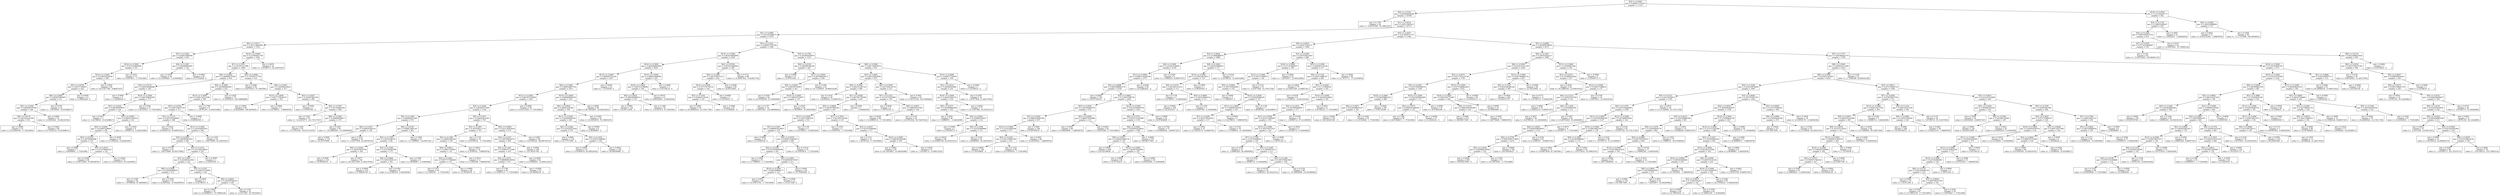 digraph Tree {
0 [label="X[2] <= 0.5000\ngini = 0.499971733023\nsamples = 17331", shape="box"] ;
1 [label="X[9] <= 0.5105\ngini = 0.495846508366\nsamples = 16769", shape="box"] ;
0 -> 1 ;
2 [label="gini = 0.1756\nsamples = 56\nvalue = [  8.20747099  76.19663187]", shape="box"] ;
1 -> 2 ;
3 [label="X[1] <= 0.8319\ngini = 0.49512365223\nsamples = 16713", shape="box"] ;
1 -> 3 ;
4 [label="X[1] <= 0.4690\ngini = 0.451601488572\nsamples = 5072", shape="box"] ;
3 -> 4 ;
5 [label="X[0] <= 0.0271\ngini = 0.305116895895\nsamples = 1532", shape="box"] ;
4 -> 5 ;
6 [label="X[7] <= 0.5292\ngini = 0.442831096388\nsamples = 439", shape="box"] ;
5 -> 6 ;
7 [label="X[14] <= 0.5000\ngini = 0.475162849599\nsamples = 321", shape="box"] ;
6 -> 7 ;
8 [label="X[10] <= 0.5000\ngini = 0.476919239228\nsamples = 308", shape="box"] ;
7 -> 8 ;
9 [label="X[5] <= 0.6728\ngini = 0.49157784007\nsamples = 224", shape="box"] ;
8 -> 9 ;
10 [label="X[6] <= 0.5000\ngini = 0.495837085407\nsamples = 211", shape="box"] ;
9 -> 10 ;
11 [label="X[5] <= 0.4506\ngini = 0.490490379345\nsamples = 186", shape="box"] ;
10 -> 11 ;
12 [label="X[0] <= 0.0178\ngini = 0.461432221029\nsamples = 141", shape="box"] ;
11 -> 12 ;
13 [label="gini = 0.4993\nsamples = 53\nvalue = [ 16.41494199  17.72014695]", shape="box"] ;
12 -> 13 ;
14 [label="gini = 0.3644\nsamples = 88\nvalue = [ 33.74182519  10.63208817]", shape="box"] ;
12 -> 14 ;
15 [label="gini = 0.4800\nsamples = 45\nvalue = [ 12.9951624   19.49216164]", shape="box"] ;
11 -> 15 ;
16 [label="gini = 0.4797\nsamples = 25\nvalue = [  7.06754447  10.63208817]", shape="box"] ;
10 -> 16 ;
17 [label="gini = 0.0000\nsamples = 13\nvalue = [ 5.69963263  0.        ]", shape="box"] ;
9 -> 17 ;
18 [label="gini = 0.3634\nsamples = 84\nvalue = [ 28.27017786   8.86007347]", shape="box"] ;
8 -> 18 ;
19 [label="gini = 0.4031\nsamples = 13\nvalue = [ 4.55970611  1.77201469]", shape="box"] ;
7 -> 19 ;
20 [label="X[4] <= 0.5397\ngini = 0.200489083445\nsamples = 118", shape="box"] ;
6 -> 20 ;
21 [label="gini = 0.2435\nsamples = 94\nvalue = [ 32.14592805   5.31604408]", shape="box"] ;
20 -> 21 ;
22 [label="gini = -0.0000\nsamples = 24\nvalue = [ 9.57538282  0.        ]", shape="box"] ;
20 -> 22 ;
23 [label="X[14] <= 0.5000\ngini = 0.215993837705\nsamples = 1093", shape="box"] ;
5 -> 23 ;
24 [label="X[7] <= 0.3761\ngini = 0.219167511586\nsamples = 1069", shape="box"] ;
23 -> 24 ;
25 [label="X[0] <= 0.0402\ngini = 0.249868572303\nsamples = 634", shape="box"] ;
24 -> 25 ;
26 [label="X[3] <= 0.0179\ngini = 0.409259288088\nsamples = 182", shape="box"] ;
25 -> 26 ;
27 [label="gini = 0.0000\nsamples = 5\nvalue = [ 1.82388244  0.        ]", shape="box"] ;
26 -> 27 ;
28 [label="X[10] <= 0.5000\ngini = 0.402708834395\nsamples = 177", shape="box"] ;
26 -> 28 ;
29 [label="X[3] <= 0.0182\ngini = 0.380388979927\nsamples = 140", shape="box"] ;
28 -> 29 ;
30 [label="gini = 0.0411\nsamples = 5\nvalue = [  0.22798531  10.63208817]", shape="box"] ;
29 -> 30 ;
31 [label="X[5] <= 0.6605\ngini = 0.398521955422\nsamples = 135", shape="box"] ;
29 -> 31 ;
32 [label="X[0] <= 0.0381\ngini = 0.414987229904\nsamples = 126", shape="box"] ;
31 -> 32 ;
33 [label="X[3] <= 0.0193\ngini = 0.38793642888\nsamples = 110", shape="box"] ;
32 -> 33 ;
34 [label="gini = 0.4683\nsamples = 7\nvalue = [ 2.96380897  1.77201469]", shape="box"] ;
33 -> 34 ;
35 [label="X[5] <= 0.2531\ngini = 0.371679824532\nsamples = 103", shape="box"] ;
33 -> 35 ;
36 [label="gini = 0.2949\nsamples = 48\nvalue = [ 10.48732405  47.84439676]", shape="box"] ;
35 -> 36 ;
37 [label="gini = 0.4443\nsamples = 55\nvalue = [ 15.04703015  30.12424981]", shape="box"] ;
35 -> 37 ;
38 [label="gini = 0.4638\nsamples = 16\nvalue = [ 6.15560324  3.54402939]", shape="box"] ;
32 -> 38 ;
39 [label="gini = 0.2020\nsamples = 9\nvalue = [  1.59589714  12.40410286]", shape="box"] ;
31 -> 39 ;
40 [label="gini = 0.4784\nsamples = 37\nvalue = [ 11.62725057  17.72014695]", shape="box"] ;
28 -> 40 ;
41 [label="X[6] <= 0.5000\ngini = 0.199386946566\nsamples = 452", shape="box"] ;
25 -> 41 ;
42 [label="X[13] <= 0.5000\ngini = 0.206114513186\nsamples = 380", shape="box"] ;
41 -> 42 ;
43 [label="X[5] <= 0.8704\ngini = 0.206734877216\nsamples = 371", shape="box"] ;
42 -> 43 ;
44 [label="X[1] <= 0.2151\ngini = 0.205163349894\nsamples = 368", shape="box"] ;
43 -> 44 ;
45 [label="gini = 0.2524\nsamples = 78\nvalue = [ 16.64292729  95.68879351]", shape="box"] ;
44 -> 45 ;
46 [label="X[11] <= 0.5000\ngini = 0.193436583035\nsamples = 290", shape="box"] ;
44 -> 46 ;
47 [label="X[3] <= 0.0490\ngini = 0.198366291652\nsamples = 265", shape="box"] ;
46 -> 47 ;
48 [label="gini = 0.0720\nsamples = 43\nvalue = [  3.64776489  93.91677882]", shape="box"] ;
47 -> 48 ;
49 [label="X[3] <= 0.1472\ngini = 0.231189128825\nsamples = 222", shape="box"] ;
47 -> 49 ;
50 [label="X[7] <= 0.2007\ngini = 0.229445321981\nsamples = 221", shape="box"] ;
49 -> 50 ;
51 [label="X[8] <= 0.5000\ngini = 0.220458366955\nsamples = 112", shape="box"] ;
50 -> 51 ;
52 [label="gini = 0.1399\nsamples = 58\nvalue = [  7.97948569  97.46080821]", shape="box"] ;
51 -> 52 ;
53 [label="gini = 0.3359\nsamples = 54\nvalue = [ 12.9951624   47.84439676]", shape="box"] ;
51 -> 53 ;
54 [label="X[3] <= 0.1307\ngini = 0.238270716806\nsamples = 109", shape="box"] ;
50 -> 54 ;
55 [label="gini = 0.0000\nsamples = 1\nvalue = [ 0.22798531  0.        ]", shape="box"] ;
54 -> 55 ;
56 [label="X[0] <= 0.0822\ngini = 0.236558756233\nsamples = 108", shape="box"] ;
54 -> 56 ;
57 [label="gini = 0.3054\nsamples = 76\nvalue = [ 18.46680973  79.74066126]", shape="box"] ;
56 -> 57 ;
58 [label="gini = 0.1191\nsamples = 32\nvalue = [  4.3317208   63.79252901]", shape="box"] ;
56 -> 58 ;
59 [label="gini = -0.0000\nsamples = 1\nvalue = [ 0.45597061  0.        ]", shape="box"] ;
49 -> 59 ;
60 [label="gini = 0.1455\nsamples = 25\nvalue = [  3.64776489  42.52835267]", shape="box"] ;
46 -> 60 ;
61 [label="gini = -0.0000\nsamples = 3\nvalue = [ 0.68395592  0.        ]", shape="box"] ;
43 -> 61 ;
62 [label="gini = 0.1789\nsamples = 9\nvalue = [  1.36791183  12.40410286]", shape="box"] ;
42 -> 62 ;
63 [label="gini = 0.1628\nsamples = 72\nvalue = [  10.25933874  104.54886698]", shape="box"] ;
41 -> 63 ;
64 [label="X[4] <= 0.2469\ngini = 0.179558177756\nsamples = 435", shape="box"] ;
24 -> 64 ;
65 [label="gini = 0.2986\nsamples = 64\nvalue = [ 15.04703015  67.3365584 ]", shape="box"] ;
64 -> 65 ;
66 [label="X[4] <= 0.4561\ngini = 0.162609218022\nsamples = 371", shape="box"] ;
64 -> 66 ;
67 [label="X[13] <= 0.5000\ngini = 0.0977778038147\nsamples = 102", shape="box"] ;
66 -> 67 ;
68 [label="gini = 0.0991\nsamples = 99\nvalue = [  10.94329466  198.4656458 ]", shape="box"] ;
67 -> 68 ;
69 [label="gini = 0.0604\nsamples = 3\nvalue = [ 0.22798531  7.08805878]", shape="box"] ;
67 -> 69 ;
70 [label="X[5] <= 0.0247\ngini = 0.192647062739\nsamples = 269", shape="box"] ;
66 -> 70 ;
71 [label="gini = 0.0000\nsamples = 1\nvalue = [ 0.45597061  0.        ]", shape="box"] ;
70 -> 71 ;
72 [label="X[4] <= 0.5397\ngini = 0.191184465265\nsamples = 268", shape="box"] ;
70 -> 72 ;
73 [label="gini = 0.1561\nsamples = 93\nvalue = [  13.22314771  141.76117557]", shape="box"] ;
72 -> 73 ;
74 [label="X[8] <= 0.5000\ngini = 0.209699258677\nsamples = 175", shape="box"] ;
72 -> 74 ;
75 [label="gini = 0.1830\nsamples = 93\nvalue = [  15.27501546  134.67311679]", shape="box"] ;
74 -> 75 ;
76 [label="gini = 0.2387\nsamples = 82\nvalue = [  18.23882443  113.40894046]", shape="box"] ;
74 -> 76 ;
77 [label="gini = 0.0878\nsamples = 24\nvalue = [  2.05186775  42.52835267]", shape="box"] ;
23 -> 77 ;
78 [label="X[3] <= 0.1621\ngini = 0.498027195784\nsamples = 3540", shape="box"] ;
4 -> 78 ;
79 [label="X[12] <= 0.5000\ngini = 0.493433694998\nsamples = 2328", shape="box"] ;
78 -> 79 ;
80 [label="X[14] <= 0.5000\ngini = 0.492494693908\nsamples = 2020", shape="box"] ;
79 -> 80 ;
81 [label="X[13] <= 0.5000\ngini = 0.489020721182\nsamples = 1837", shape="box"] ;
80 -> 81 ;
82 [label="X[8] <= 0.5000\ngini = 0.489919667724\nsamples = 1815", shape="box"] ;
81 -> 82 ;
83 [label="X[11] <= 0.5000\ngini = 0.484767570948\nsamples = 1382", shape="box"] ;
82 -> 83 ;
84 [label="X[5] <= 0.2160\ngini = 0.48246577409\nsamples = 1342", shape="box"] ;
83 -> 84 ;
85 [label="X[5] <= 0.1296\ngini = 0.499895971995\nsamples = 579", shape="box"] ;
84 -> 85 ;
86 [label="X[0] <= 0.1027\ngini = 0.449635382351\nsamples = 136", shape="box"] ;
85 -> 86 ;
87 [label="gini = 0.0000\nsamples = 116\nvalue = [ 41.03735496   0.        ]", shape="box"] ;
86 -> 87 ;
88 [label="gini = 0.2251\nsamples = 20\nvalue = [  3.41977958  23.03619103]", shape="box"] ;
86 -> 88 ;
89 [label="X[0] <= 0.0743\ngini = 0.498672891167\nsamples = 443", shape="box"] ;
85 -> 89 ;
90 [label="X[5] <= 0.1790\ngini = 0.30355186791\nsamples = 356", shape="box"] ;
89 -> 90 ;
91 [label="X[0] <= 0.0320\ngini = 0.362470635794\nsamples = 184", shape="box"] ;
90 -> 91 ;
92 [label="gini = 0.0000\nsamples = 104\nvalue = [ 38.98548721   0.        ]", shape="box"] ;
91 -> 92 ;
93 [label="gini = 0.4877\nsamples = 80\nvalue = [ 29.18211908  21.26417634]", shape="box"] ;
91 -> 93 ;
94 [label="X[3] <= 0.1598\ngini = 0.215796383095\nsamples = 172", shape="box"] ;
90 -> 94 ;
95 [label="X[0] <= 0.0668\ngini = 0.105031835143\nsamples = 163", shape="box"] ;
94 -> 95 ;
96 [label="gini = -0.0000\nsamples = 155\nvalue = [ 57.90826756   0.        ]", shape="box"] ;
95 -> 96 ;
97 [label="gini = 0.4764\nsamples = 8\nvalue = [ 2.27985305  3.54402939]", shape="box"] ;
95 -> 97 ;
98 [label="gini = 0.4596\nsamples = 9\nvalue = [ 2.96380897  5.31604408]", shape="box"] ;
94 -> 98 ;
99 [label="gini = 0.1893\nsamples = 87\nvalue = [  15.73098607  132.9011021 ]", shape="box"] ;
89 -> 99 ;
100 [label="X[5] <= 0.2531\ngini = 0.436441812363\nsamples = 763", shape="box"] ;
84 -> 100 ;
101 [label="X[5] <= 0.2407\ngini = 0.347834411774\nsamples = 191", shape="box"] ;
100 -> 101 ;
102 [label="X[3] <= 0.1598\ngini = 0.38862584336\nsamples = 139", shape="box"] ;
101 -> 102 ;
103 [label="X[0] <= 0.0813\ngini = 0.29847742699\nsamples = 121", shape="box"] ;
102 -> 103 ;
104 [label="X[5] <= 0.2284\ngini = 0.0873717048649\nsamples = 110", shape="box"] ;
103 -> 104 ;
105 [label="gini = 0.1411\nsamples = 64\nvalue = [ 21.4306187    1.77201469]", shape="box"] ;
104 -> 105 ;
106 [label="gini = -0.0000\nsamples = 46\nvalue = [ 15.50300076   0.        ]", shape="box"] ;
104 -> 106 ;
107 [label="gini = 0.4019\nsamples = 11\nvalue = [ 2.73582366  7.08805878]", shape="box"] ;
103 -> 107 ;
108 [label="gini = 0.4812\nsamples = 18\nvalue = [ 4.78769141  7.08805878]", shape="box"] ;
102 -> 108 ;
109 [label="gini = 0.1720\nsamples = 52\nvalue = [ 16.8709126    1.77201469]", shape="box"] ;
101 -> 109 ;
110 [label="X[0] <= 0.0894\ngini = 0.453118410019\nsamples = 572", shape="box"] ;
100 -> 110 ;
111 [label="X[3] <= 0.1437\ngini = 0.160760832071\nsamples = 492", shape="box"] ;
110 -> 111 ;
112 [label="X[3] <= 0.1407\ngini = 0.358812773598\nsamples = 163", shape="box"] ;
111 -> 112 ;
113 [label="X[5] <= 0.3272\ngini = 0.0888666338564\nsamples = 101", shape="box"] ;
112 -> 113 ;
114 [label="gini = 0.1799\nsamples = 48\nvalue = [ 15.95897137   1.77201469]", shape="box"] ;
113 -> 114 ;
115 [label="gini = -0.0000\nsamples = 53\nvalue = [ 20.29069218   0.        ]", shape="box"] ;
113 -> 115 ;
116 [label="gini = 0.4885\nsamples = 62\nvalue = [ 21.65860401  15.94813225]", shape="box"] ;
112 -> 116 ;
117 [label="gini = -0.0000\nsamples = 329\nvalue = [ 125.39191794    0.        ]", shape="box"] ;
111 -> 117 ;
118 [label="gini = 0.2687\nsamples = 80\nvalue = [ 16.8709126   88.60073473]", shape="box"] ;
110 -> 118 ;
119 [label="gini = 0.4906\nsamples = 40\nvalue = [ 13.45113302  17.72014695]", shape="box"] ;
83 -> 119 ;
120 [label="X[10] <= 0.5000\ngini = 0.498908906185\nsamples = 433", shape="box"] ;
82 -> 120 ;
121 [label="X[0] <= 0.0828\ngini = 0.49881224346\nsamples = 339", shape="box"] ;
120 -> 121 ;
122 [label="X[11] <= 0.5000\ngini = 0.326006040345\nsamples = 285", shape="box"] ;
121 -> 122 ;
123 [label="X[0] <= 0.0281\ngini = 0.331620537024\nsamples = 276", shape="box"] ;
122 -> 123 ;
124 [label="gini = 0.0000\nsamples = 118\nvalue = [ 43.77317863   0.        ]", shape="box"] ;
123 -> 124 ;
125 [label="X[3] <= 0.1454\ngini = 0.435673309695\nsamples = 158", shape="box"] ;
123 -> 125 ;
126 [label="gini = 0.4654\nsamples = 53\nvalue = [ 15.50300076  26.58022042]", shape="box"] ;
125 -> 126 ;
127 [label="gini = 0.0000\nsamples = 105\nvalue = [ 40.80936966   0.        ]", shape="box"] ;
125 -> 127 ;
128 [label="gini = 0.0000\nsamples = 9\nvalue = [ 2.96380897  0.        ]", shape="box"] ;
122 -> 128 ;
129 [label="gini = 0.2092\nsamples = 54\nvalue = [ 10.25933874  76.19663187]", shape="box"] ;
121 -> 129 ;
130 [label="gini = 0.4992\nsamples = 94\nvalue = [ 28.72614847  26.58022042]", shape="box"] ;
120 -> 130 ;
131 [label="gini = 0.0000\nsamples = 22\nvalue = [ 7.75150038  0.        ]", shape="box"] ;
81 -> 131 ;
132 [label="X[13] <= 0.5000\ngini = 0.496025499946\nsamples = 183", shape="box"] ;
80 -> 132 ;
133 [label="X[10] <= 0.5000\ngini = 0.495310796898\nsamples = 180", shape="box"] ;
132 -> 133 ;
134 [label="X[0] <= 0.0835\ngini = 0.488306089413\nsamples = 155", shape="box"] ;
133 -> 134 ;
135 [label="gini = 0.0000\nsamples = 120\nvalue = [ 44.45713454   0.        ]", shape="box"] ;
134 -> 135 ;
136 [label="gini = 0.1290\nsamples = 35\nvalue = [  5.01567672  67.3365584 ]", shape="box"] ;
134 -> 136 ;
137 [label="gini = 0.4075\nsamples = 25\nvalue = [ 8.89142691  3.54402939]", shape="box"] ;
133 -> 137 ;
138 [label="gini = 0.0000\nsamples = 3\nvalue = [ 0.91194122  0.        ]", shape="box"] ;
132 -> 138 ;
139 [label="X[0] <= 0.0760\ngini = 0.497935380958\nsamples = 308", shape="box"] ;
79 -> 139 ;
140 [label="X[5] <= 0.2284\ngini = 0.242152021313\nsamples = 242", shape="box"] ;
139 -> 140 ;
141 [label="X[14] <= 0.5000\ngini = 0.337574716314\nsamples = 144", shape="box"] ;
140 -> 141 ;
142 [label="X[3] <= 0.1454\ngini = 0.338424134144\nsamples = 143", shape="box"] ;
141 -> 142 ;
143 [label="gini = 0.4843\nsamples = 56\nvalue = [ 20.29069218  14.17611756]", shape="box"] ;
142 -> 143 ;
144 [label="gini = -0.0000\nsamples = 87\nvalue = [ 31.23398683   0.        ]", shape="box"] ;
142 -> 144 ;
145 [label="gini = 0.0000\nsamples = 1\nvalue = [ 0.22798531  0.        ]", shape="box"] ;
141 -> 145 ;
146 [label="gini = 0.0000\nsamples = 98\nvalue = [ 34.65376641   0.        ]", shape="box"] ;
140 -> 146 ;
147 [label="gini = 0.2712\nsamples = 66\nvalue = [ 14.36307424  74.42461718]", shape="box"] ;
139 -> 147 ;
148 [label="X[5] <= 0.1790\ngini = 0.452065829879\nsamples = 1212", shape="box"] ;
78 -> 148 ;
149 [label="X[0] <= 0.0158\ngini = 0.340096786328\nsamples = 281", shape="box"] ;
148 -> 149 ;
150 [label="gini = 0.0000\nsamples = 37\nvalue = [ 13.67911832   0.        ]", shape="box"] ;
149 -> 150 ;
151 [label="X[11] <= 0.5000\ngini = 0.297668624471\nsamples = 244", shape="box"] ;
149 -> 151 ;
152 [label="X[0] <= 0.0455\ngini = 0.28918574508\nsamples = 201", shape="box"] ;
151 -> 152 ;
153 [label="gini = 0.4356\nsamples = 94\nvalue = [ 25.07838359  53.16044084]", shape="box"] ;
152 -> 153 ;
154 [label="X[10] <= 0.5000\ngini = 0.196635733857\nsamples = 107", shape="box"] ;
152 -> 154 ;
155 [label="gini = 0.1757\nsamples = 78\nvalue = [  12.9951624   120.49699924]", shape="box"] ;
154 -> 155 ;
156 [label="gini = 0.2587\nsamples = 29\nvalue = [  6.38358855  35.44029389]", shape="box"] ;
154 -> 156 ;
157 [label="gini = 0.3382\nsamples = 43\nvalue = [ 10.71530935  38.98432328]", shape="box"] ;
151 -> 157 ;
158 [label="X[8] <= 0.5000\ngini = 0.481736955872\nsamples = 931", shape="box"] ;
148 -> 158 ;
159 [label="X[5] <= 0.3642\ngini = 0.495128014965\nsamples = 675", shape="box"] ;
158 -> 159 ;
160 [label="X[4] <= 0.0941\ngini = 0.494101285722\nsamples = 460", shape="box"] ;
159 -> 160 ;
161 [label="gini = 0.2332\nsamples = 26\nvalue = [  5.24366202  33.6682792 ]", shape="box"] ;
160 -> 161 ;
162 [label="X[1] <= 0.6582\ngini = 0.467561756396\nsamples = 434", shape="box"] ;
160 -> 162 ;
163 [label="X[0] <= 0.0698\ngini = 0.462207995582\nsamples = 433", shape="box"] ;
162 -> 163 ;
164 [label="X[13] <= 0.5000\ngini = 0.140570585552\nsamples = 314", shape="box"] ;
163 -> 164 ;
165 [label="X[7] <= 0.3051\ngini = 0.0898919236957\nsamples = 312", shape="box"] ;
164 -> 165 ;
166 [label="gini = 0.0000\nsamples = 16\nvalue = [ 6.15560324  0.        ]", shape="box"] ;
165 -> 166 ;
167 [label="X[0] <= 0.0576\ngini = 0.0948135965873\nsamples = 296", shape="box"] ;
165 -> 167 ;
168 [label="X[5] <= 0.2160\ngini = 0.0721855064386\nsamples = 261", shape="box"] ;
167 -> 168 ;
169 [label="gini = 0.1820\nsamples = 50\nvalue = [ 15.73098607   1.77201469]", shape="box"] ;
168 -> 169 ;
170 [label="X[5] <= 0.2901\ngini = 0.0449630573855\nsamples = 211", shape="box"] ;
168 -> 170 ;
171 [label="X[14] <= 0.5000\ngini = 0.082294698177\nsamples = 110", shape="box"] ;
170 -> 171 ;
172 [label="gini = 0.0915\nsamples = 98\nvalue = [ 35.10973702   1.77201469]", shape="box"] ;
171 -> 172 ;
173 [label="gini = -0.0000\nsamples = 12\nvalue = [ 4.3317208  0.       ]", shape="box"] ;
171 -> 173 ;
174 [label="gini = 0.0000\nsamples = 101\nvalue = [ 35.79369294   0.        ]", shape="box"] ;
170 -> 174 ;
175 [label="gini = 0.2512\nsamples = 35\nvalue = [ 10.25933874   1.77201469]", shape="box"] ;
167 -> 175 ;
176 [label="gini = 0.1136\nsamples = 2\nvalue = [ 0.22798531  3.54402939]", shape="box"] ;
164 -> 176 ;
177 [label="X[7] <= 0.3051\ngini = 0.431585145594\nsamples = 119", shape="box"] ;
163 -> 177 ;
178 [label="gini = 0.3255\nsamples = 2\nvalue = [ 0.45597061  1.77201469]", shape="box"] ;
177 -> 178 ;
179 [label="X[5] <= 0.2037\ngini = 0.433370368566\nsamples = 117", shape="box"] ;
177 -> 179 ;
180 [label="gini = 0.1331\nsamples = 12\nvalue = [  1.36791183  17.72014695]", shape="box"] ;
179 -> 180 ;
181 [label="X[12] <= 0.5000\ngini = 0.468540320286\nsamples = 105", shape="box"] ;
179 -> 181 ;
182 [label="gini = 0.4945\nsamples = 93\nvalue = [ 28.72614847  35.44029389]", shape="box"] ;
181 -> 182 ;
183 [label="gini = 0.2020\nsamples = 12\nvalue = [  2.05186775  15.94813225]", shape="box"] ;
181 -> 183 ;
184 [label="gini = 0.0000\nsamples = 1\nvalue = [ 0.          3.54402939]", shape="box"] ;
162 -> 184 ;
185 [label="X[5] <= 0.5000\ngini = 0.427240120735\nsamples = 215", shape="box"] ;
159 -> 185 ;
186 [label="X[7] <= 0.2332\ngini = 0.472271635805\nsamples = 150", shape="box"] ;
185 -> 186 ;
187 [label="gini = 0.0000\nsamples = 2\nvalue = [ 1.36791183  0.        ]", shape="box"] ;
186 -> 187 ;
188 [label="X[0] <= 0.0611\ngini = 0.468829575281\nsamples = 148", shape="box"] ;
186 -> 188 ;
189 [label="gini = 0.4628\nsamples = 86\nvalue = [ 31.00600153  17.72014695]", shape="box"] ;
188 -> 189 ;
190 [label="gini = 0.3132\nsamples = 62\nvalue = [ 13.67911832  56.70447023]", shape="box"] ;
188 -> 190 ;
191 [label="gini = 0.3041\nsamples = 65\nvalue = [ 13.45113302  58.47648492]", shape="box"] ;
185 -> 191 ;
192 [label="X[13] <= 0.5000\ngini = 0.429977720933\nsamples = 256", shape="box"] ;
158 -> 192 ;
193 [label="X[3] <= 0.2074\ngini = 0.42946545882\nsamples = 255", shape="box"] ;
192 -> 193 ;
194 [label="X[10] <= 0.5000\ngini = 0.44432500153\nsamples = 239", shape="box"] ;
193 -> 194 ;
195 [label="X[0] <= 0.0271\ngini = 0.419006983404\nsamples = 162", shape="box"] ;
194 -> 195 ;
196 [label="gini = 0.2844\nsamples = 46\nvalue = [ 17.0988979    3.54402939]", shape="box"] ;
195 -> 196 ;
197 [label="X[4] <= 0.0941\ngini = 0.339686156427\nsamples = 116", shape="box"] ;
195 -> 197 ;
198 [label="gini = 0.0000\nsamples = 5\nvalue = [ 2.05186775  0.        ]", shape="box"] ;
197 -> 198 ;
199 [label="X[0] <= 0.1058\ngini = 0.325543869866\nsamples = 111", shape="box"] ;
197 -> 199 ;
200 [label="gini = 0.4019\nsamples = 89\nvalue = [ 23.93845706  62.02051431]", shape="box"] ;
199 -> 200 ;
201 [label="gini = 0.1218\nsamples = 22\nvalue = [  2.96380897  42.52835267]", shape="box"] ;
199 -> 201 ;
202 [label="gini = 0.4924\nsamples = 77\nvalue = [ 22.11457462  28.35223511]", shape="box"] ;
194 -> 202 ;
203 [label="gini = 0.2387\nsamples = 16\nvalue = [  3.41977958  21.26417634]", shape="box"] ;
193 -> 203 ;
204 [label="gini = -0.0000\nsamples = 1\nvalue = [ 0.22798531  0.        ]", shape="box"] ;
192 -> 204 ;
205 [label="X[5] <= 0.2037\ngini = 0.415856727757\nsamples = 11641", shape="box"] ;
3 -> 205 ;
206 [label="X[0] <= 0.0918\ngini = 0.445672301071\nsamples = 3366", shape="box"] ;
205 -> 206 ;
207 [label="X[3] <= 0.9824\ngini = 0.131684888976\nsamples = 2880", shape="box"] ;
206 -> 207 ;
208 [label="X[6] <= 0.5000\ngini = 0.103593134985\nsamples = 2763", shape="box"] ;
207 -> 208 ;
209 [label="X[11] <= 0.5000\ngini = 0.0890170542549\nsamples = 2757", shape="box"] ;
208 -> 209 ;
210 [label="X[1] <= 0.8688\ngini = 0.0905496692174\nsamples = 2708", shape="box"] ;
209 -> 210 ;
211 [label="gini = 0.0000\nsamples = 705\nvalue = [ 259.67526279    0.        ]", shape="box"] ;
210 -> 211 ;
212 [label="X[3] <= 0.9802\ngini = 0.119915798739\nsamples = 2003", shape="box"] ;
210 -> 212 ;
213 [label="X[0] <= 0.0544\ngini = 0.250149400578\nsamples = 570", shape="box"] ;
212 -> 213 ;
214 [label="X[7] <= 0.5292\ngini = 0.0990294295799\nsamples = 457", shape="box"] ;
213 -> 214 ;
215 [label="X[12] <= 0.5000\ngini = 0.153221983508\nsamples = 271", shape="box"] ;
214 -> 215 ;
216 [label="X[0] <= 0.0320\ngini = 0.041155683782\nsamples = 225", shape="box"] ;
215 -> 216 ;
217 [label="gini = 0.0000\nsamples = 156\nvalue = [ 57.45229695   0.        ]", shape="box"] ;
216 -> 217 ;
218 [label="gini = 0.1233\nsamples = 69\nvalue = [ 25.07838359   1.77201469]", shape="box"] ;
216 -> 218 ;
219 [label="gini = 0.4401\nsamples = 46\nvalue = [ 14.59105954   7.08805878]", shape="box"] ;
215 -> 219 ;
220 [label="gini = 0.0000\nsamples = 186\nvalue = [ 63.60790019   0.        ]", shape="box"] ;
214 -> 220 ;
221 [label="X[3] <= 0.8599\ngini = 0.484675919986\nsamples = 113", shape="box"] ;
213 -> 221 ;
222 [label="gini = 0.3562\nsamples = 69\nvalue = [ 23.48248645   7.08805878]", shape="box"] ;
221 -> 222 ;
223 [label="gini = 0.4803\nsamples = 44\nvalue = [ 11.85523588  17.72014695]", shape="box"] ;
221 -> 223 ;
224 [label="X[14] <= 0.5000\ngini = 0.0533250087478\nsamples = 1433", shape="box"] ;
212 -> 224 ;
225 [label="X[0] <= 0.0753\ngini = 0.0555131427885\nsamples = 1372", shape="box"] ;
224 -> 225 ;
226 [label="X[8] <= 0.5000\ngini = 0.0228054229821\nsamples = 1300", shape="box"] ;
225 -> 226 ;
227 [label="X[0] <= 0.0517\ngini = 0.0384427684716\nsamples = 763", shape="box"] ;
226 -> 227 ;
228 [label="gini = 0.0000\nsamples = 639\nvalue = [ 225.02149638    0.        ]", shape="box"] ;
227 -> 228 ;
229 [label="X[12] <= 0.5000\ngini = 0.203937882904\nsamples = 124", shape="box"] ;
227 -> 229 ;
230 [label="gini = 0.0000\nsamples = 95\nvalue = [ 31.91794275   0.        ]", shape="box"] ;
229 -> 230 ;
231 [label="gini = 0.4683\nsamples = 29\nvalue = [ 8.89142691  5.31604408]", shape="box"] ;
229 -> 231 ;
232 [label="gini = -0.0000\nsamples = 537\nvalue = [ 189.68377405    0.        ]", shape="box"] ;
226 -> 232 ;
233 [label="gini = 0.3759\nsamples = 72\nvalue = [ 26.44629542   8.86007347]", shape="box"] ;
225 -> 233 ;
234 [label="gini = -0.0000\nsamples = 61\nvalue = [ 20.97464809   0.        ]", shape="box"] ;
224 -> 234 ;
235 [label="gini = -0.0000\nsamples = 49\nvalue = [ 18.23882443   0.        ]", shape="box"] ;
209 -> 235 ;
236 [label="gini = 0.2020\nsamples = 6\nvalue = [ 1.13992653  8.86007347]", shape="box"] ;
208 -> 236 ;
237 [label="X[6] <= 0.5000\ngini = 0.438523689933\nsamples = 117", shape="box"] ;
207 -> 237 ;
238 [label="X[13] <= 0.5000\ngini = 0.279033812815\nsamples = 114", shape="box"] ;
237 -> 238 ;
239 [label="X[5] <= 0.0741\ngini = 0.281945313212\nsamples = 113", shape="box"] ;
238 -> 239 ;
240 [label="gini = 0.1136\nsamples = 2\nvalue = [ 0.22798531  3.54402939]", shape="box"] ;
239 -> 240 ;
241 [label="X[0] <= 0.0846\ngini = 0.195524864214\nsamples = 111", shape="box"] ;
239 -> 241 ;
242 [label="gini = 0.0000\nsamples = 108\nvalue = [ 42.6332521   0.       ]", shape="box"] ;
241 -> 242 ;
243 [label="gini = 0.1455\nsamples = 3\nvalue = [ 0.45597061  5.31604408]", shape="box"] ;
241 -> 243 ;
244 [label="gini = 0.0000\nsamples = 1\nvalue = [ 0.68395592  0.        ]", shape="box"] ;
238 -> 244 ;
245 [label="gini = 0.0354\nsamples = 3\nvalue = [  0.22798531  12.40410286]", shape="box"] ;
237 -> 245 ;
246 [label="X[1] <= 0.9389\ngini = 0.297454612943\nsamples = 486", shape="box"] ;
206 -> 246 ;
247 [label="X[10] <= 0.5000\ngini = 0.371315895937\nsamples = 169", shape="box"] ;
246 -> 247 ;
248 [label="X[12] <= 0.5000\ngini = 0.354751398912\nsamples = 144", shape="box"] ;
247 -> 248 ;
249 [label="X[5] <= 0.0802\ngini = 0.359725594006\nsamples = 130", shape="box"] ;
248 -> 249 ;
250 [label="gini = 0.0000\nsamples = 3\nvalue = [ 1.13992653  0.        ]", shape="box"] ;
249 -> 250 ;
251 [label="X[14] <= 0.5000\ngini = 0.352829468329\nsamples = 127", shape="box"] ;
249 -> 251 ;
252 [label="X[11] <= 0.5000\ngini = 0.368992054192\nsamples = 120", shape="box"] ;
251 -> 252 ;
253 [label="X[7] <= 0.5440\ngini = 0.382275014593\nsamples = 117", shape="box"] ;
252 -> 253 ;
254 [label="gini = 0.3955\nsamples = 47\nvalue = [ 12.53919179  33.6682792 ]", shape="box"] ;
253 -> 254 ;
255 [label="gini = 0.3732\nsamples = 70\nvalue = [ 17.55486851  53.16044084]", shape="box"] ;
253 -> 255 ;
256 [label="gini = 0.0604\nsamples = 3\nvalue = [ 0.22798531  7.08805878]", shape="box"] ;
252 -> 256 ;
257 [label="gini = 0.1136\nsamples = 7\nvalue = [  0.68395592  10.63208817]", shape="box"] ;
251 -> 257 ;
258 [label="gini = 0.3132\nsamples = 14\nvalue = [  3.41977958  14.17611756]", shape="box"] ;
248 -> 258 ;
259 [label="gini = 0.4664\nsamples = 25\nvalue = [  7.29552977  12.40410286]", shape="box"] ;
247 -> 259 ;
260 [label="X[10] <= 0.5000\ngini = 0.262665118126\nsamples = 317", shape="box"] ;
246 -> 260 ;
261 [label="X[0] <= 0.1138\ngini = 0.244113869187\nsamples = 268", shape="box"] ;
260 -> 261 ;
262 [label="gini = 0.4824\nsamples = 75\nvalue = [ 23.02651584  33.6682792 ]", shape="box"] ;
261 -> 262 ;
263 [label="X[5] <= 0.0926\ngini = 0.1731894054\nsamples = 193", shape="box"] ;
261 -> 263 ;
264 [label="gini = 0.0229\nsamples = 8\nvalue = [  0.22798531  19.49216164]", shape="box"] ;
263 -> 264 ;
265 [label="X[14] <= 0.5000\ngini = 0.182029219802\nsamples = 185", shape="box"] ;
263 -> 265 ;
266 [label="X[5] <= 0.1914\ngini = 0.187499285895\nsamples = 177", shape="box"] ;
265 -> 266 ;
267 [label="X[11] <= 0.5000\ngini = 0.203272326945\nsamples = 159", shape="box"] ;
266 -> 267 ;
268 [label="X[13] <= 0.5000\ngini = 0.195376472321\nsamples = 154", shape="box"] ;
267 -> 268 ;
269 [label="X[7] <= 0.5768\ngini = 0.18725006402\nsamples = 150", shape="box"] ;
268 -> 269 ;
270 [label="gini = 0.1579\nsamples = 37\nvalue = [  5.69963263  60.24849962]", shape="box"] ;
269 -> 270 ;
271 [label="X[5] <= 0.1049\ngini = 0.19830615212\nsamples = 113", shape="box"] ;
269 -> 271 ;
272 [label="gini = 0.3552\nsamples = 7\nvalue = [ 1.59589714  5.31604408]", shape="box"] ;
271 -> 272 ;
273 [label="X[5] <= 0.1296\ngini = 0.190379042598\nsamples = 106", shape="box"] ;
271 -> 273 ;
274 [label="gini = 0.0743\nsamples = 18\nvalue = [  1.13992653  28.35223511]", shape="box"] ;
273 -> 274 ;
275 [label="gini = 0.2136\nsamples = 88\nvalue = [  16.18695668  116.95296985]", shape="box"] ;
273 -> 275 ;
276 [label="gini = 0.0000\nsamples = 4\nvalue = [ 1.36791183  0.        ]", shape="box"] ;
268 -> 276 ;
277 [label="gini = 0.4019\nsamples = 5\nvalue = [ 2.05186775  5.31604408]", shape="box"] ;
267 -> 277 ;
278 [label="gini = 0.0789\nsamples = 18\nvalue = [  1.59589714  37.21230859]", shape="box"] ;
266 -> 278 ;
279 [label="gini = 0.0931\nsamples = 8\nvalue = [  0.91194122  17.72014695]", shape="box"] ;
265 -> 279 ;
280 [label="gini = 0.3804\nsamples = 49\nvalue = [ 12.7671771   37.21230859]", shape="box"] ;
260 -> 280 ;
281 [label="X[1] <= 0.8688\ngini = 0.400989709662\nsamples = 8275", shape="box"] ;
205 -> 281 ;
282 [label="X[0] <= 0.1093\ngini = 0.306302442311\nsamples = 2490", shape="box"] ;
281 -> 282 ;
283 [label="X[8] <= 0.5000\ngini = 0.0334531417238\nsamples = 2248", shape="box"] ;
282 -> 283 ;
284 [label="X[3] <= 0.9575\ngini = 0.0317781314736\nsamples = 1793", shape="box"] ;
283 -> 284 ;
285 [label="X[5] <= 0.4383\ngini = 0.0167942949014\nsamples = 1160", shape="box"] ;
284 -> 285 ;
286 [label="X[10] <= 0.5000\ngini = 0.0100058881451\nsamples = 988", shape="box"] ;
285 -> 286 ;
287 [label="X[0] <= 0.0871\ngini = 0.0126939853187\nsamples = 783", shape="box"] ;
286 -> 287 ;
288 [label="gini = 0.0000\nsamples = 745\nvalue = [ 263.32302768    0.        ]", shape="box"] ;
287 -> 288 ;
289 [label="gini = 0.2200\nsamples = 38\nvalue = [ 12.31120649   1.77201469]", shape="box"] ;
287 -> 289 ;
290 [label="gini = -0.0000\nsamples = 205\nvalue = [ 75.00716546   0.        ]", shape="box"] ;
286 -> 290 ;
291 [label="X[10] <= 0.5000\ngini = 0.0522065802809\nsamples = 172", shape="box"] ;
285 -> 291 ;
292 [label="X[3] <= 0.9573\ngini = 0.0688341096293\nsamples = 125", shape="box"] ;
291 -> 292 ;
293 [label="gini = 0.1168\nsamples = 68\nvalue = [ 26.67428073   1.77201469]", shape="box"] ;
292 -> 293 ;
294 [label="gini = -0.0000\nsamples = 57\nvalue = [ 21.2026334   0.       ]", shape="box"] ;
292 -> 294 ;
295 [label="gini = -0.0000\nsamples = 47\nvalue = [ 16.41494199   0.        ]", shape="box"] ;
291 -> 295 ;
296 [label="X[10] <= 0.5000\ngini = 0.0573548862485\nsamples = 633", shape="box"] ;
284 -> 296 ;
297 [label="X[14] <= 0.5000\ngini = 0.0633047772687\nsamples = 568", shape="box"] ;
296 -> 297 ;
298 [label="X[0] <= 0.1015\ngini = 0.0682306709294\nsamples = 525", shape="box"] ;
297 -> 298 ;
299 [label="gini = -0.0000\nsamples = 513\nvalue = [ 189.68377405    0.        ]", shape="box"] ;
298 -> 299 ;
300 [label="gini = 0.4487\nsamples = 12\nvalue = [ 3.64776489  7.08805878]", shape="box"] ;
298 -> 300 ;
301 [label="gini = 0.0000\nsamples = 43\nvalue = [ 16.18695668   0.        ]", shape="box"] ;
297 -> 301 ;
302 [label="gini = -0.0000\nsamples = 65\nvalue = [ 23.25450115   0.        ]", shape="box"] ;
296 -> 302 ;
303 [label="X[12] <= 0.5000\ngini = 0.0397360864732\nsamples = 455", shape="box"] ;
283 -> 303 ;
304 [label="X[5] <= 0.5123\ngini = 0.0454226385326\nsamples = 395", shape="box"] ;
303 -> 304 ;
305 [label="gini = -0.0000\nsamples = 383\nvalue = [ 143.40275707    0.        ]", shape="box"] ;
304 -> 305 ;
306 [label="gini = 0.4771\nsamples = 12\nvalue = [ 5.47164733  3.54402939]", shape="box"] ;
304 -> 306 ;
307 [label="gini = -0.0000\nsamples = 60\nvalue = [ 22.34255992   0.        ]", shape="box"] ;
303 -> 307 ;
308 [label="X[13] <= 0.5000\ngini = 0.37646047266\nsamples = 242", shape="box"] ;
282 -> 308 ;
309 [label="X[3] <= 0.9573\ngini = 0.370366655928\nsamples = 237", shape="box"] ;
308 -> 309 ;
310 [label="gini = 0.4932\nsamples = 62\nvalue = [ 18.23882443  23.03619103]", shape="box"] ;
309 -> 310 ;
311 [label="X[12] <= 0.5000\ngini = 0.328557198818\nsamples = 175", shape="box"] ;
309 -> 311 ;
312 [label="X[0] <= 0.1213\ngini = 0.335823374726\nsamples = 150", shape="box"] ;
311 -> 312 ;
313 [label="gini = 0.4882\nsamples = 35\nvalue = [ 12.08322118   8.86007347]", shape="box"] ;
312 -> 313 ;
314 [label="X[0] <= 0.1652\ngini = 0.278246997481\nsamples = 115", shape="box"] ;
312 -> 314 ;
315 [label="gini = 0.3657\nsamples = 59\nvalue = [ 16.8709126   53.16044084]", shape="box"] ;
314 -> 315 ;
316 [label="gini = 0.1987\nsamples = 56\nvalue = [ 10.48732405  83.28469065]", shape="box"] ;
314 -> 316 ;
317 [label="gini = 0.2759\nsamples = 25\nvalue = [  4.55970611  23.03619103]", shape="box"] ;
311 -> 317 ;
318 [label="gini = -0.0000\nsamples = 5\nvalue = [ 2.05186775  0.        ]", shape="box"] ;
308 -> 318 ;
319 [label="X[7] <= 0.7757\ngini = 0.428786002779\nsamples = 5785", shape="box"] ;
281 -> 319 ;
320 [label="X[6] <= 0.5000\ngini = 0.440847411908\nsamples = 4414", shape="box"] ;
319 -> 320 ;
321 [label="X[8] <= 0.5000\ngini = 0.432631167851\nsamples = 4393", shape="box"] ;
320 -> 321 ;
322 [label="X[4] <= 0.3536\ngini = 0.418323970094\nsamples = 2997", shape="box"] ;
321 -> 322 ;
323 [label="X[5] <= 0.5123\ngini = 0.44125234913\nsamples = 1355", shape="box"] ;
322 -> 323 ;
324 [label="X[0] <= 0.1079\ngini = 0.435316480468\nsamples = 1309", shape="box"] ;
323 -> 324 ;
325 [label="X[11] <= 0.5000\ngini = 0.0576203842547\nsamples = 1147", shape="box"] ;
324 -> 325 ;
326 [label="X[0] <= 0.0853\ngini = 0.0500509659955\nsamples = 1141", shape="box"] ;
325 -> 326 ;
327 [label="X[5] <= 0.2778\ngini = 0.00919505773609\nsamples = 1076", shape="box"] ;
326 -> 327 ;
328 [label="X[5] <= 0.2654\ngini = 0.028966129562\nsamples = 333", shape="box"] ;
327 -> 328 ;
329 [label="gini = -0.0000\nsamples = 280\nvalue = [ 99.62957844   0.        ]", shape="box"] ;
328 -> 329 ;
330 [label="gini = 0.1550\nsamples = 53\nvalue = [ 19.15076565   1.77201469]", shape="box"] ;
328 -> 330 ;
331 [label="gini = -0.0000\nsamples = 743\nvalue = [ 263.09504237    0.        ]", shape="box"] ;
327 -> 331 ;
332 [label="gini = 0.4139\nsamples = 65\nvalue = [ 21.4306187    8.86007347]", shape="box"] ;
326 -> 332 ;
333 [label="gini = 0.4973\nsamples = 6\nvalue = [ 2.05186775  1.77201469]", shape="box"] ;
325 -> 333 ;
334 [label="X[12] <= 0.5000\ngini = 0.257498976426\nsamples = 162", shape="box"] ;
324 -> 334 ;
335 [label="X[10] <= 0.5000\ngini = 0.238019601547\nsamples = 138", shape="box"] ;
334 -> 335 ;
336 [label="X[0] <= 0.1850\ngini = 0.241663988442\nsamples = 110", shape="box"] ;
335 -> 336 ;
337 [label="gini = 0.3493\nsamples = 75\nvalue = [ 19.60673626  67.3365584 ]", shape="box"] ;
336 -> 337 ;
338 [label="gini = 0.0921\nsamples = 35\nvalue = [  3.87575019  76.19663187]", shape="box"] ;
336 -> 338 ;
339 [label="gini = 0.2235\nsamples = 28\nvalue = [  5.47164733  37.21230859]", shape="box"] ;
335 -> 339 ;
340 [label="gini = 0.4158\nsamples = 24\nvalue = [  5.92761794  14.17611756]", shape="box"] ;
334 -> 340 ;
341 [label="gini = 0.4975\nsamples = 46\nvalue = [ 12.31120649  14.17611756]", shape="box"] ;
323 -> 341 ;
342 [label="X[3] <= 0.9820\ngini = 0.395755581791\nsamples = 1642", shape="box"] ;
322 -> 342 ;
343 [label="X[4] <= 0.4916\ngini = 0.365948240416\nsamples = 1338", shape="box"] ;
342 -> 343 ;
344 [label="X[3] <= 0.8125\ngini = 0.356336648768\nsamples = 691", shape="box"] ;
343 -> 344 ;
345 [label="X[0] <= 0.1079\ngini = 0.332829859776\nsamples = 681", shape="box"] ;
344 -> 345 ;
346 [label="X[0] <= 0.0968\ngini = 0.0457567016531\nsamples = 608", shape="box"] ;
345 -> 346 ;
347 [label="X[13] <= 0.5000\ngini = 0.0161488142433\nsamples = 591", shape="box"] ;
346 -> 347 ;
348 [label="gini = 0.0000\nsamples = 571\nvalue = [ 209.74648092    0.        ]", shape="box"] ;
347 -> 348 ;
349 [label="gini = 0.3471\nsamples = 20\nvalue = [ 6.15560324  1.77201469]", shape="box"] ;
347 -> 349 ;
350 [label="gini = 0.4728\nsamples = 17\nvalue = [ 5.69963263  3.54402939]", shape="box"] ;
346 -> 350 ;
351 [label="gini = 0.3501\nsamples = 73\nvalue = [ 17.0988979   58.47648492]", shape="box"] ;
345 -> 351 ;
352 [label="gini = 0.2831\nsamples = 10\nvalue = [ 1.82388244  8.86007347]", shape="box"] ;
344 -> 352 ;
353 [label="X[14] <= 0.5000\ngini = 0.375496404738\nsamples = 647", shape="box"] ;
343 -> 353 ;
354 [label="X[13] <= 0.5000\ngini = 0.373137302266\nsamples = 609", shape="box"] ;
353 -> 354 ;
355 [label="X[5] <= 0.5247\ngini = 0.370228292032\nsamples = 562", shape="box"] ;
354 -> 355 ;
356 [label="X[12] <= 0.5000\ngini = 0.362283715082\nsamples = 554", shape="box"] ;
355 -> 356 ;
357 [label="X[10] <= 0.5000\ngini = 0.395045584806\nsamples = 335", shape="box"] ;
356 -> 357 ;
358 [label="X[0] <= 0.0903\ngini = 0.407994402085\nsamples = 257", shape="box"] ;
357 -> 358 ;
359 [label="gini = 0.0000\nsamples = 225\nvalue = [ 81.39075401   0.        ]", shape="box"] ;
358 -> 359 ;
360 [label="gini = 0.2831\nsamples = 32\nvalue = [  7.29552977  35.44029389]", shape="box"] ;
358 -> 360 ;
361 [label="gini = 0.3384\nsamples = 78\nvalue = [ 25.7623395    7.08805878]", shape="box"] ;
357 -> 361 ;
362 [label="X[5] <= 0.4506\ngini = 0.299570110164\nsamples = 219", shape="box"] ;
356 -> 362 ;
363 [label="X[10] <= 0.5000\ngini = 0.193132046704\nsamples = 202", shape="box"] ;
362 -> 363 ;
364 [label="X[3] <= 0.9815\ngini = 0.172661252437\nsamples = 142", shape="box"] ;
363 -> 364 ;
365 [label="gini = 0.0000\nsamples = 60\nvalue = [ 22.79853054   0.        ]", shape="box"] ;
364 -> 365 ;
366 [label="gini = 0.2709\nsamples = 82\nvalue = [ 27.58622195   5.31604408]", shape="box"] ;
364 -> 366 ;
367 [label="gini = 0.2346\nsamples = 60\nvalue = [ 22.57054523   3.54402939]", shape="box"] ;
363 -> 367 ;
368 [label="gini = 0.4803\nsamples = 17\nvalue = [ 5.92761794  8.86007347]", shape="box"] ;
362 -> 368 ;
369 [label="gini = 0.4960\nsamples = 8\nvalue = [ 2.96380897  3.54402939]", shape="box"] ;
355 -> 369 ;
370 [label="gini = 0.4009\nsamples = 47\nvalue = [ 18.46680973   7.08805878]", shape="box"] ;
354 -> 370 ;
371 [label="gini = 0.4090\nsamples = 38\nvalue = [ 13.22314771   5.31604408]", shape="box"] ;
353 -> 371 ;
372 [label="X[3] <= 0.9828\ngini = 0.471972500021\nsamples = 304", shape="box"] ;
342 -> 372 ;
373 [label="X[0] <= 0.0809\ngini = 0.479304429348\nsamples = 270", shape="box"] ;
372 -> 373 ;
374 [label="gini = 0.0000\nsamples = 217\nvalue = [ 81.39075401   0.        ]", shape="box"] ;
373 -> 374 ;
375 [label="gini = 0.2764\nsamples = 53\nvalue = [ 12.31120649  62.02051431]", shape="box"] ;
373 -> 375 ;
376 [label="gini = 0.3436\nsamples = 34\nvalue = [ 12.53919179   3.54402939]", shape="box"] ;
372 -> 376 ;
377 [label="X[3] <= 0.9813\ngini = 0.457279506723\nsamples = 1396", shape="box"] ;
321 -> 377 ;
378 [label="X[7] <= 0.4369\ngini = 0.479876875762\nsamples = 753", shape="box"] ;
377 -> 378 ;
379 [label="X[13] <= 0.5000\ngini = 0.468133277545\nsamples = 395", shape="box"] ;
378 -> 379 ;
380 [label="X[0] <= 0.0851\ngini = 0.464076122088\nsamples = 391", shape="box"] ;
379 -> 380 ;
381 [label="X[0] <= 0.0678\ngini = 0.107013179322\nsamples = 327", shape="box"] ;
380 -> 381 ;
382 [label="X[12] <= 0.5000\ngini = 0.0600671366579\nsamples = 304", shape="box"] ;
381 -> 382 ;
383 [label="X[10] <= 0.5000\ngini = 0.064285358965\nsamples = 282", shape="box"] ;
382 -> 383 ;
384 [label="X[5] <= 0.2531\ngini = 0.0789571749334\nsamples = 227", shape="box"] ;
383 -> 384 ;
385 [label="gini = 0.2399\nsamples = 62\nvalue = [ 21.88658931   3.54402939]", shape="box"] ;
384 -> 385 ;
386 [label="gini = 0.0000\nsamples = 165\nvalue = [ 60.64409122   0.        ]", shape="box"] ;
384 -> 386 ;
387 [label="gini = 0.0000\nsamples = 55\nvalue = [ 20.51867748   0.        ]", shape="box"] ;
383 -> 387 ;
388 [label="gini = 0.0000\nsamples = 22\nvalue = [ 7.75150038  0.        ]", shape="box"] ;
382 -> 388 ;
389 [label="gini = 0.4449\nsamples = 23\nvalue = [ 7.06754447  3.54402939]", shape="box"] ;
381 -> 389 ;
390 [label="gini = 0.2819\nsamples = 64\nvalue = [ 14.13508893  69.10857309]", shape="box"] ;
380 -> 390 ;
391 [label="gini = 0.4282\nsamples = 4\nvalue = [ 1.59589714  3.54402939]", shape="box"] ;
379 -> 391 ;
392 [label="X[0] <= 0.1316\ngini = 0.489136337109\nsamples = 358", shape="box"] ;
378 -> 392 ;
393 [label="X[0] <= 0.0860\ngini = 0.110421032658\nsamples = 320", shape="box"] ;
392 -> 393 ;
394 [label="gini = -0.0000\nsamples = 284\nvalue = [ 101.68144619    0.        ]", shape="box"] ;
393 -> 394 ;
395 [label="gini = 0.4661\nsamples = 36\nvalue = [ 12.08322118   7.08805878]", shape="box"] ;
393 -> 395 ;
396 [label="gini = 0.1179\nsamples = 38\nvalue = [  5.47164733  81.51267595]", shape="box"] ;
392 -> 396 ;
397 [label="X[3] <= 0.9815\ngini = 0.412247543996\nsamples = 643", shape="box"] ;
377 -> 397 ;
398 [label="X[5] <= 0.2284\ngini = 0.302892514183\nsamples = 183", shape="box"] ;
397 -> 398 ;
399 [label="gini = 0.5000\nsamples = 34\nvalue = [ 8.89142691  8.86007347]", shape="box"] ;
398 -> 399 ;
400 [label="X[0] <= 0.0780\ngini = 0.165390730845\nsamples = 149", shape="box"] ;
398 -> 400 ;
401 [label="gini = 0.0000\nsamples = 129\nvalue = [ 46.28101699   0.        ]", shape="box"] ;
400 -> 401 ;
402 [label="gini = 0.4921\nsamples = 20\nvalue = [ 6.83955916  5.31604408]", shape="box"] ;
400 -> 402 ;
403 [label="X[5] <= 0.3765\ngini = 0.43897667583\nsamples = 460", shape="box"] ;
397 -> 403 ;
404 [label="X[5] <= 0.3025\ngini = 0.475755368107\nsamples = 322", shape="box"] ;
403 -> 404 ;
405 [label="X[10] <= 0.5000\ngini = 0.429054760314\nsamples = 214", shape="box"] ;
404 -> 405 ;
406 [label="X[11] <= 0.5000\ngini = 0.430625629361\nsamples = 175", shape="box"] ;
405 -> 406 ;
407 [label="X[12] <= 0.5000\ngini = 0.433145832302\nsamples = 173", shape="box"] ;
406 -> 407 ;
408 [label="X[13] <= 0.5000\ngini = 0.427202965661\nsamples = 126", shape="box"] ;
407 -> 408 ;
409 [label="X[4] <= 0.4770\ngini = 0.432343098126\nsamples = 124", shape="box"] ;
408 -> 409 ;
410 [label="gini = 0.0000\nsamples = 19\nvalue = [ 7.52351508  0.        ]", shape="box"] ;
409 -> 410 ;
411 [label="X[3] <= 0.9824\ngini = 0.460796147783\nsamples = 105", shape="box"] ;
409 -> 411 ;
412 [label="gini = 0.4763\nsamples = 87\nvalue = [ 27.58622195  17.72014695]", shape="box"] ;
411 -> 412 ;
413 [label="gini = 0.3206\nsamples = 18\nvalue = [ 7.06754447  1.77201469]", shape="box"] ;
411 -> 413 ;
414 [label="gini = 0.0000\nsamples = 2\nvalue = [ 1.36791183  0.        ]", shape="box"] ;
408 -> 414 ;
415 [label="gini = 0.4496\nsamples = 47\nvalue = [ 13.67911832   7.08805878]", shape="box"] ;
407 -> 415 ;
416 [label="gini = 0.0000\nsamples = 2\nvalue = [ 0.91194122  0.        ]", shape="box"] ;
406 -> 416 ;
417 [label="gini = 0.4213\nsamples = 39\nvalue = [ 12.31120649   5.31604408]", shape="box"] ;
405 -> 417 ;
418 [label="X[3] <= 0.9828\ngini = 0.499732477465\nsamples = 108", shape="box"] ;
404 -> 418 ;
419 [label="X[3] <= 0.9824\ngini = 0.498632731265\nsamples = 104", shape="box"] ;
418 -> 419 ;
420 [label="gini = 0.4991\nsamples = 84\nvalue = [ 25.07838359  23.03619103]", shape="box"] ;
419 -> 420 ;
421 [label="gini = 0.4424\nsamples = 20\nvalue = [  5.24366202  10.63208817]", shape="box"] ;
419 -> 421 ;
422 [label="gini = -0.0000\nsamples = 4\nvalue = [ 1.82388244  0.        ]", shape="box"] ;
418 -> 422 ;
423 [label="X[7] <= 0.5768\ngini = 0.249615891157\nsamples = 138", shape="box"] ;
403 -> 423 ;
424 [label="X[3] <= 0.9820\ngini = 0.260138998554\nsamples = 129", shape="box"] ;
423 -> 424 ;
425 [label="gini = 0.2375\nsamples = 92\nvalue = [ 33.28585458   5.31604408]", shape="box"] ;
424 -> 425 ;
426 [label="gini = 0.3029\nsamples = 37\nvalue = [ 15.50300076   3.54402939]", shape="box"] ;
424 -> 426 ;
427 [label="gini = -0.0000\nsamples = 9\nvalue = [ 2.96380897  0.        ]", shape="box"] ;
423 -> 427 ;
428 [label="gini = 0.1226\nsamples = 21\nvalue = [  2.73582366  38.98432328]", shape="box"] ;
320 -> 428 ;
429 [label="X[14] <= 0.5000\ngini = 0.376745858783\nsamples = 1371", shape="box"] ;
319 -> 429 ;
430 [label="X[10] <= 0.5000\ngini = 0.372241070768\nsamples = 1259", shape="box"] ;
429 -> 430 ;
431 [label="X[8] <= 0.5000\ngini = 0.368786803758\nsamples = 967", shape="box"] ;
430 -> 431 ;
432 [label="X[3] <= 0.9804\ngini = 0.366514187182\nsamples = 746", shape="box"] ;
431 -> 432 ;
433 [label="X[0] <= 0.1040\ngini = 0.302462809266\nsamples = 284", shape="box"] ;
432 -> 433 ;
434 [label="gini = 0.0000\nsamples = 254\nvalue = [ 95.29785764   0.        ]", shape="box"] ;
433 -> 434 ;
435 [label="gini = 0.3180\nsamples = 30\nvalue = [  5.69963263  23.03619103]", shape="box"] ;
433 -> 435 ;
436 [label="X[11] <= 0.5000\ngini = 0.398009739561\nsamples = 462", shape="box"] ;
432 -> 436 ;
437 [label="X[3] <= 0.9807\ngini = 0.398539662251\nsamples = 461", shape="box"] ;
436 -> 437 ;
438 [label="X[5] <= 0.4630\ngini = 0.465935067651\nsamples = 176", shape="box"] ;
437 -> 438 ;
439 [label="X[12] <= 0.5000\ngini = 0.438070837472\nsamples = 156", shape="box"] ;
438 -> 439 ;
440 [label="X[0] <= 0.1102\ngini = 0.425924146395\nsamples = 142", shape="box"] ;
439 -> 440 ;
441 [label="X[5] <= 0.3148\ngini = 0.0707101109866\nsamples = 132", shape="box"] ;
440 -> 441 ;
442 [label="gini = 0.1243\nsamples = 68\nvalue = [ 24.85039828   1.77201469]", shape="box"] ;
441 -> 442 ;
443 [label="gini = -0.0000\nsamples = 64\nvalue = [ 21.65860401   0.        ]", shape="box"] ;
441 -> 443 ;
444 [label="gini = 0.1226\nsamples = 10\nvalue = [  1.36791183  19.49216164]", shape="box"] ;
440 -> 444 ;
445 [label="gini = 0.4990\nsamples = 14\nvalue = [ 3.87575019  3.54402939]", shape="box"] ;
439 -> 445 ;
446 [label="gini = 0.4764\nsamples = 20\nvalue = [ 5.69963263  8.86007347]", shape="box"] ;
438 -> 446 ;
447 [label="X[0] <= 0.1376\ngini = 0.324583162538\nsamples = 285", shape="box"] ;
437 -> 447 ;
448 [label="X[5] <= 0.3025\ngini = 0.0364314101218\nsamples = 269", shape="box"] ;
447 -> 448 ;
449 [label="X[3] <= 0.9811\ngini = 0.0818621920081\nsamples = 116", shape="box"] ;
448 -> 449 ;
450 [label="gini = 0.1598\nsamples = 54\nvalue = [ 18.46680973   1.77201469]", shape="box"] ;
449 -> 450 ;
451 [label="gini = -0.0000\nsamples = 62\nvalue = [ 21.2026334   0.       ]", shape="box"] ;
449 -> 451 ;
452 [label="gini = 0.0000\nsamples = 153\nvalue = [ 54.03251737   0.        ]", shape="box"] ;
448 -> 452 ;
453 [label="gini = 0.2138\nsamples = 16\nvalue = [  3.19179427  23.03619103]", shape="box"] ;
447 -> 453 ;
454 [label="gini = -0.0000\nsamples = 1\nvalue = [ 0.45597061  0.        ]", shape="box"] ;
436 -> 454 ;
455 [label="X[5] <= 0.3889\ngini = 0.37640816198\nsamples = 221", shape="box"] ;
431 -> 455 ;
456 [label="X[13] <= 0.5000\ngini = 0.436034892741\nsamples = 161", shape="box"] ;
455 -> 456 ;
457 [label="X[11] <= 0.5000\ngini = 0.438070837472\nsamples = 159", shape="box"] ;
456 -> 457 ;
458 [label="X[0] <= 0.0946\ngini = 0.415108726572\nsamples = 156", shape="box"] ;
457 -> 458 ;
459 [label="gini = 0.0000\nsamples = 143\nvalue = [ 49.24482596   0.        ]", shape="box"] ;
458 -> 459 ;
460 [label="gini = 0.1455\nsamples = 13\nvalue = [  1.82388244  21.26417634]", shape="box"] ;
458 -> 460 ;
461 [label="gini = 0.2712\nsamples = 3\nvalue = [ 0.68395592  3.54402939]", shape="box"] ;
457 -> 461 ;
462 [label="gini = 0.0000\nsamples = 2\nvalue = [ 0.68395592  0.        ]", shape="box"] ;
456 -> 462 ;
463 [label="gini = 0.0000\nsamples = 60\nvalue = [ 21.4306187   0.       ]", shape="box"] ;
455 -> 463 ;
464 [label="X[11] <= 0.5000\ngini = 0.382900645353\nsamples = 292", shape="box"] ;
430 -> 464 ;
465 [label="X[3] <= 0.9805\ngini = 0.38414716669\nsamples = 291", shape="box"] ;
464 -> 465 ;
466 [label="X[5] <= 0.4383\ngini = 0.423799001143\nsamples = 128", shape="box"] ;
465 -> 466 ;
467 [label="X[0] <= 0.0876\ngini = 0.340133980701\nsamples = 105", shape="box"] ;
466 -> 467 ;
468 [label="gini = 0.0000\nsamples = 88\nvalue = [ 33.05786928   0.        ]", shape="box"] ;
467 -> 468 ;
469 [label="gini = 0.4424\nsamples = 17\nvalue = [  5.24366202  10.63208817]", shape="box"] ;
467 -> 469 ;
470 [label="gini = 0.4838\nsamples = 23\nvalue = [ 6.15560324  8.86007347]", shape="box"] ;
466 -> 470 ;
471 [label="X[5] <= 0.3148\ngini = 0.342436785526\nsamples = 163", shape="box"] ;
465 -> 471 ;
472 [label="gini = 0.4544\nsamples = 76\nvalue = [ 26.44629542  14.17611756]", shape="box"] ;
471 -> 472 ;
473 [label="gini = 0.1043\nsamples = 87\nvalue = [ 30.32204561   1.77201469]", shape="box"] ;
471 -> 473 ;
474 [label="gini = 0.0000\nsamples = 1\nvalue = [ 0.68395592  0.        ]", shape="box"] ;
464 -> 474 ;
475 [label="X[3] <= 0.9806\ngini = 0.420228963711\nsamples = 112", shape="box"] ;
429 -> 475 ;
476 [label="gini = 0.4928\nsamples = 63\nvalue = [ 20.29069218  15.94813225]", shape="box"] ;
475 -> 476 ;
477 [label="gini = -0.0000\nsamples = 49\nvalue = [ 16.8709126   0.       ]", shape="box"] ;
475 -> 477 ;
478 [label="X[10] <= 0.5000\ngini = 0.121258104775\nsamples = 562", shape="box"] ;
0 -> 478 ;
479 [label="X[3] <= 0.1754\ngini = 0.108852209267\nsamples = 435", shape="box"] ;
478 -> 479 ;
480 [label="X[3] <= 0.1428\ngini = 0.0957626557332\nsamples = 414", shape="box"] ;
479 -> 480 ;
481 [label="X[7] <= 0.0795\ngini = 0.0772225869647\nsamples = 352", shape="box"] ;
480 -> 481 ;
482 [label="gini = 0.1591\nsamples = 62\nvalue = [  10.48732405  109.86491107]", shape="box"] ;
481 -> 482 ;
483 [label="X[9] <= 0.0170\ngini = 0.0621669653929\nsamples = 290", shape="box"] ;
481 -> 483 ;
484 [label="X[0] <= 0.0259\ngini = 0.0615729572162\nsamples = 289", shape="box"] ;
483 -> 484 ;
485 [label="gini = 0.4158\nsamples = 30\nvalue = [  8.89142691  21.26417634]", shape="box"] ;
484 -> 485 ;
486 [label="X[5] <= 0.8827\ngini = 0.0389594554411\nsamples = 259", shape="box"] ;
484 -> 486 ;
487 [label="X[4] <= 0.0272\ngini = 0.0383139941378\nsamples = 258", shape="box"] ;
486 -> 487 ;
488 [label="gini = 0.0831\nsamples = 14\nvalue = [  1.36791183  30.12424981]", shape="box"] ;
487 -> 488 ;
489 [label="X[4] <= 0.9331\ngini = 0.0360284088477\nsamples = 244", shape="box"] ;
487 -> 489 ;
490 [label="X[9] <= 0.0125\ngini = 0.032562203678\nsamples = 224", shape="box"] ;
489 -> 490 ;
491 [label="X[0] <= 0.0432\ngini = 0.0295640893549\nsamples = 211", shape="box"] ;
490 -> 491 ;
492 [label="gini = 0.0611\nsamples = 57\nvalue = [   4.3317208  132.9011021]", shape="box"] ;
491 -> 492 ;
493 [label="X[5] <= 0.0926\ngini = 0.0187424502465\nsamples = 154", shape="box"] ;
491 -> 493 ;
494 [label="gini = 0.0684\nsamples = 14\nvalue = [  0.91194122  24.80820573]", shape="box"] ;
493 -> 494 ;
495 [label="X[9] <= 0.0055\ngini = 0.0153194614181\nsamples = 140", shape="box"] ;
493 -> 495 ;
496 [label="gini = 0.0248\nsamples = 64\nvalue = [   2.05186775  161.25333721]", shape="box"] ;
495 -> 496 ;
497 [label="gini = 0.0082\nsamples = 76\nvalue = [   0.91194122  219.72982214]", shape="box"] ;
495 -> 497 ;
498 [label="gini = 0.0831\nsamples = 13\nvalue = [  1.36791183  30.12424981]", shape="box"] ;
490 -> 498 ;
499 [label="gini = 0.0716\nsamples = 20\nvalue = [  2.05186775  53.16044084]", shape="box"] ;
489 -> 499 ;
500 [label="gini = 0.0000\nsamples = 1\nvalue = [ 0.22798531  0.        ]", shape="box"] ;
486 -> 500 ;
501 [label="gini = 0.0000\nsamples = 1\nvalue = [ 0.22798531  0.        ]", shape="box"] ;
483 -> 501 ;
502 [label="gini = 0.2410\nsamples = 62\nvalue = [ 12.9951624   79.74066126]", shape="box"] ;
480 -> 502 ;
503 [label="gini = 0.4401\nsamples = 21\nvalue = [ 7.29552977  3.54402939]", shape="box"] ;
479 -> 503 ;
504 [label="X[0] <= 0.0283\ngini = 0.169522066864\nsamples = 127", shape="box"] ;
478 -> 504 ;
505 [label="gini = 0.4852\nsamples = 31\nvalue = [ 10.03135344   7.08805878]", shape="box"] ;
504 -> 505 ;
506 [label="gini = 0.1009\nsamples = 96\nvalue = [  11.17127996  198.4656458 ]", shape="box"] ;
504 -> 506 ;
}